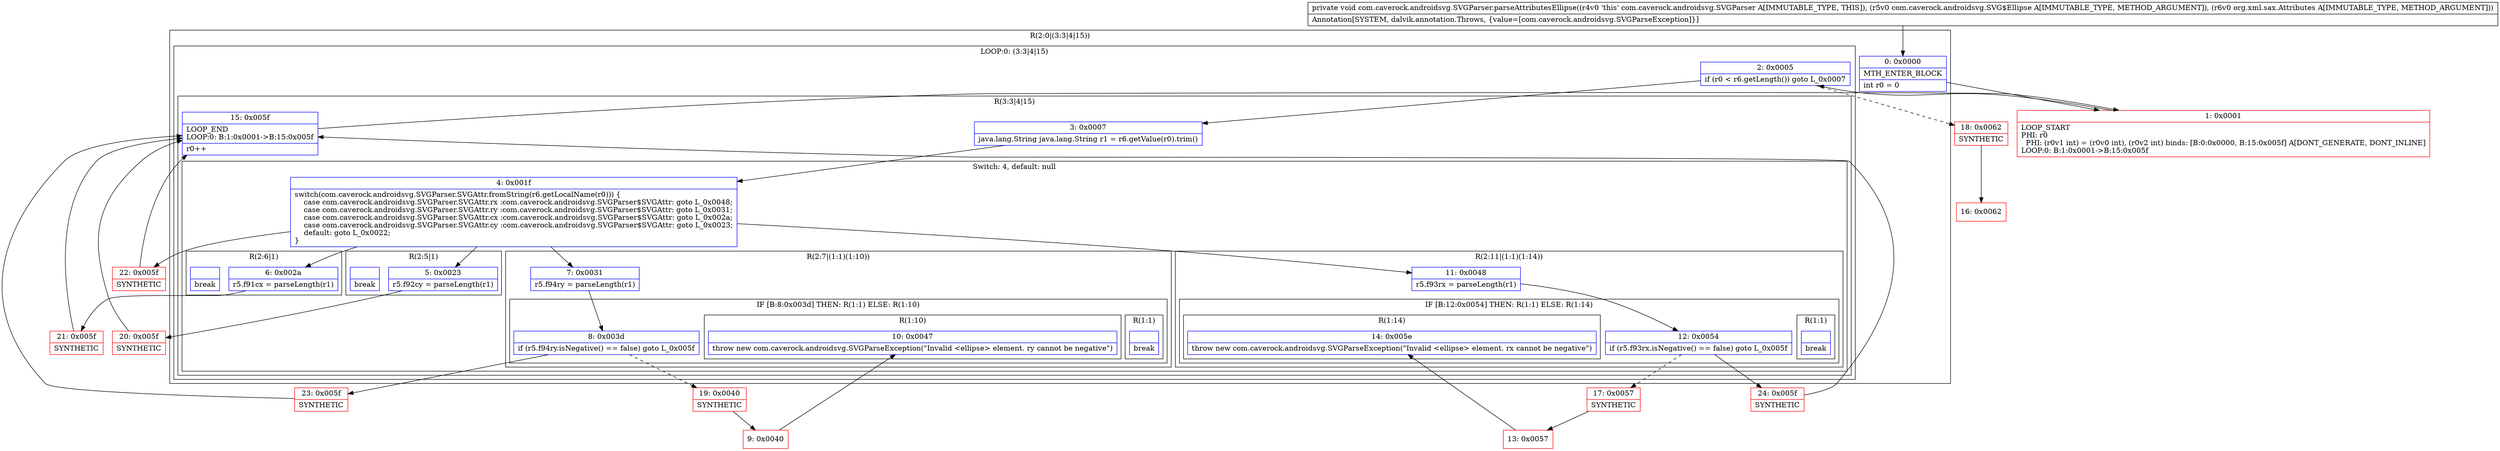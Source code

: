 digraph "CFG forcom.caverock.androidsvg.SVGParser.parseAttributesEllipse(Lcom\/caverock\/androidsvg\/SVG$Ellipse;Lorg\/xml\/sax\/Attributes;)V" {
subgraph cluster_Region_1481685735 {
label = "R(2:0|(3:3|4|15))";
node [shape=record,color=blue];
Node_0 [shape=record,label="{0\:\ 0x0000|MTH_ENTER_BLOCK\l|int r0 = 0\l}"];
subgraph cluster_LoopRegion_1503453322 {
label = "LOOP:0: (3:3|4|15)";
node [shape=record,color=blue];
Node_2 [shape=record,label="{2\:\ 0x0005|if (r0 \< r6.getLength()) goto L_0x0007\l}"];
subgraph cluster_Region_772819727 {
label = "R(3:3|4|15)";
node [shape=record,color=blue];
Node_3 [shape=record,label="{3\:\ 0x0007|java.lang.String java.lang.String r1 = r6.getValue(r0).trim()\l}"];
subgraph cluster_SwitchRegion_987745663 {
label = "Switch: 4, default: null";
node [shape=record,color=blue];
Node_4 [shape=record,label="{4\:\ 0x001f|switch(com.caverock.androidsvg.SVGParser.SVGAttr.fromString(r6.getLocalName(r0))) \{\l    case com.caverock.androidsvg.SVGParser.SVGAttr.rx :com.caverock.androidsvg.SVGParser$SVGAttr: goto L_0x0048;\l    case com.caverock.androidsvg.SVGParser.SVGAttr.ry :com.caverock.androidsvg.SVGParser$SVGAttr: goto L_0x0031;\l    case com.caverock.androidsvg.SVGParser.SVGAttr.cx :com.caverock.androidsvg.SVGParser$SVGAttr: goto L_0x002a;\l    case com.caverock.androidsvg.SVGParser.SVGAttr.cy :com.caverock.androidsvg.SVGParser$SVGAttr: goto L_0x0023;\l    default: goto L_0x0022;\l\}\l}"];
subgraph cluster_Region_1728433985 {
label = "R(2:11|(1:1)(1:14))";
node [shape=record,color=blue];
Node_11 [shape=record,label="{11\:\ 0x0048|r5.f93rx = parseLength(r1)\l}"];
subgraph cluster_IfRegion_1511841835 {
label = "IF [B:12:0x0054] THEN: R(1:1) ELSE: R(1:14)";
node [shape=record,color=blue];
Node_12 [shape=record,label="{12\:\ 0x0054|if (r5.f93rx.isNegative() == false) goto L_0x005f\l}"];
subgraph cluster_Region_332352648 {
label = "R(1:1)";
node [shape=record,color=blue];
Node_InsnContainer_857847761 [shape=record,label="{|break\l}"];
}
subgraph cluster_Region_1917499770 {
label = "R(1:14)";
node [shape=record,color=blue];
Node_14 [shape=record,label="{14\:\ 0x005e|throw new com.caverock.androidsvg.SVGParseException(\"Invalid \<ellipse\> element. rx cannot be negative\")\l}"];
}
}
}
subgraph cluster_Region_1495526299 {
label = "R(2:7|(1:1)(1:10))";
node [shape=record,color=blue];
Node_7 [shape=record,label="{7\:\ 0x0031|r5.f94ry = parseLength(r1)\l}"];
subgraph cluster_IfRegion_1332351648 {
label = "IF [B:8:0x003d] THEN: R(1:1) ELSE: R(1:10)";
node [shape=record,color=blue];
Node_8 [shape=record,label="{8\:\ 0x003d|if (r5.f94ry.isNegative() == false) goto L_0x005f\l}"];
subgraph cluster_Region_648592585 {
label = "R(1:1)";
node [shape=record,color=blue];
Node_InsnContainer_411638002 [shape=record,label="{|break\l}"];
}
subgraph cluster_Region_1060103152 {
label = "R(1:10)";
node [shape=record,color=blue];
Node_10 [shape=record,label="{10\:\ 0x0047|throw new com.caverock.androidsvg.SVGParseException(\"Invalid \<ellipse\> element. ry cannot be negative\")\l}"];
}
}
}
subgraph cluster_Region_1967623043 {
label = "R(2:6|1)";
node [shape=record,color=blue];
Node_6 [shape=record,label="{6\:\ 0x002a|r5.f91cx = parseLength(r1)\l}"];
Node_InsnContainer_550443431 [shape=record,label="{|break\l}"];
}
subgraph cluster_Region_825693281 {
label = "R(2:5|1)";
node [shape=record,color=blue];
Node_5 [shape=record,label="{5\:\ 0x0023|r5.f92cy = parseLength(r1)\l}"];
Node_InsnContainer_1138931587 [shape=record,label="{|break\l}"];
}
}
Node_15 [shape=record,label="{15\:\ 0x005f|LOOP_END\lLOOP:0: B:1:0x0001\-\>B:15:0x005f\l|r0++\l}"];
}
}
}
Node_1 [shape=record,color=red,label="{1\:\ 0x0001|LOOP_START\lPHI: r0 \l  PHI: (r0v1 int) = (r0v0 int), (r0v2 int) binds: [B:0:0x0000, B:15:0x005f] A[DONT_GENERATE, DONT_INLINE]\lLOOP:0: B:1:0x0001\-\>B:15:0x005f\l}"];
Node_9 [shape=record,color=red,label="{9\:\ 0x0040}"];
Node_13 [shape=record,color=red,label="{13\:\ 0x0057}"];
Node_16 [shape=record,color=red,label="{16\:\ 0x0062}"];
Node_17 [shape=record,color=red,label="{17\:\ 0x0057|SYNTHETIC\l}"];
Node_18 [shape=record,color=red,label="{18\:\ 0x0062|SYNTHETIC\l}"];
Node_19 [shape=record,color=red,label="{19\:\ 0x0040|SYNTHETIC\l}"];
Node_20 [shape=record,color=red,label="{20\:\ 0x005f|SYNTHETIC\l}"];
Node_21 [shape=record,color=red,label="{21\:\ 0x005f|SYNTHETIC\l}"];
Node_22 [shape=record,color=red,label="{22\:\ 0x005f|SYNTHETIC\l}"];
Node_23 [shape=record,color=red,label="{23\:\ 0x005f|SYNTHETIC\l}"];
Node_24 [shape=record,color=red,label="{24\:\ 0x005f|SYNTHETIC\l}"];
MethodNode[shape=record,label="{private void com.caverock.androidsvg.SVGParser.parseAttributesEllipse((r4v0 'this' com.caverock.androidsvg.SVGParser A[IMMUTABLE_TYPE, THIS]), (r5v0 com.caverock.androidsvg.SVG$Ellipse A[IMMUTABLE_TYPE, METHOD_ARGUMENT]), (r6v0 org.xml.sax.Attributes A[IMMUTABLE_TYPE, METHOD_ARGUMENT]))  | Annotation[SYSTEM, dalvik.annotation.Throws, \{value=[com.caverock.androidsvg.SVGParseException]\}]\l}"];
MethodNode -> Node_0;
Node_0 -> Node_1;
Node_2 -> Node_3;
Node_2 -> Node_18[style=dashed];
Node_3 -> Node_4;
Node_4 -> Node_5;
Node_4 -> Node_6;
Node_4 -> Node_7;
Node_4 -> Node_11;
Node_4 -> Node_22;
Node_11 -> Node_12;
Node_12 -> Node_17[style=dashed];
Node_12 -> Node_24;
Node_7 -> Node_8;
Node_8 -> Node_19[style=dashed];
Node_8 -> Node_23;
Node_6 -> Node_21;
Node_5 -> Node_20;
Node_15 -> Node_1;
Node_1 -> Node_2;
Node_9 -> Node_10;
Node_13 -> Node_14;
Node_17 -> Node_13;
Node_18 -> Node_16;
Node_19 -> Node_9;
Node_20 -> Node_15;
Node_21 -> Node_15;
Node_22 -> Node_15;
Node_23 -> Node_15;
Node_24 -> Node_15;
}

